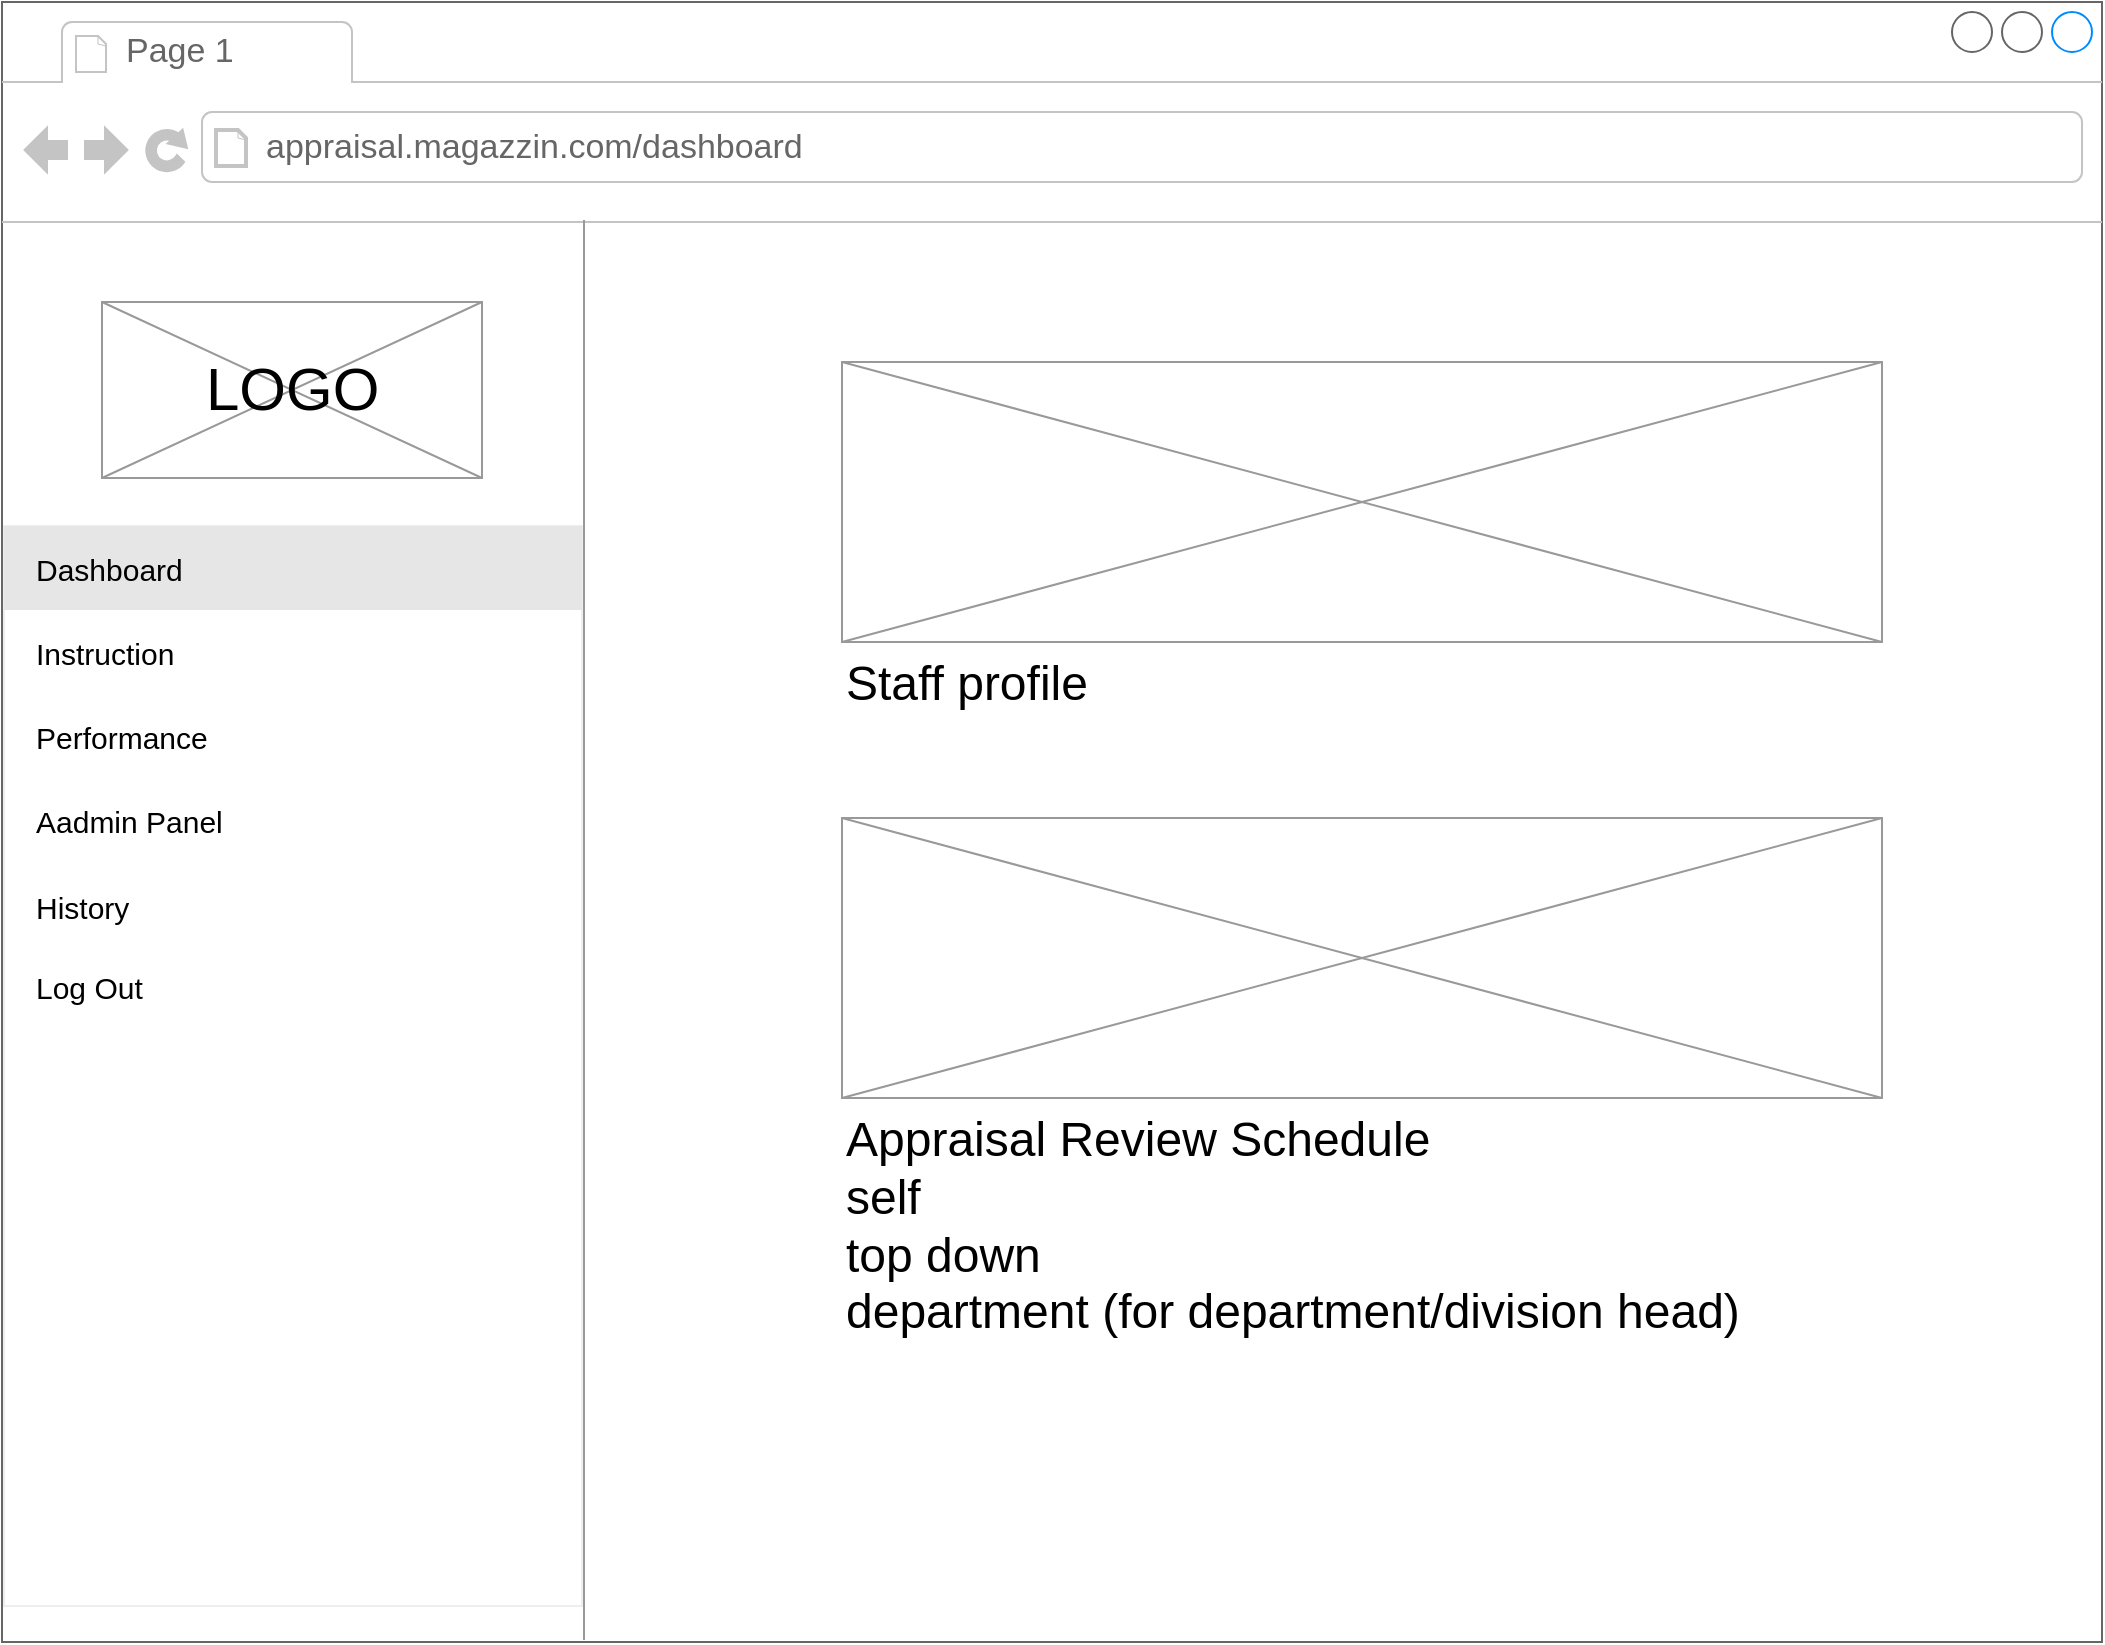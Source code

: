 <mxfile version="18.0.2" type="github">
  <diagram name="Page-1" id="2cc2dc42-3aac-f2a9-1cec-7a8b7cbee084">
    <mxGraphModel dx="1422" dy="762" grid="1" gridSize="10" guides="1" tooltips="1" connect="1" arrows="1" fold="1" page="1" pageScale="1" pageWidth="1100" pageHeight="850" background="none" math="0" shadow="0">
      <root>
        <mxCell id="0" />
        <mxCell id="1" parent="0" />
        <mxCell id="7026571954dc6520-1" value="" style="strokeWidth=1;shadow=0;dashed=0;align=center;html=1;shape=mxgraph.mockup.containers.browserWindow;rSize=0;strokeColor=#666666;mainText=,;recursiveResize=0;rounded=0;labelBackgroundColor=none;fontFamily=Verdana;fontSize=12;fillColor=#FFFFFF;" parent="1" vertex="1">
          <mxGeometry x="30" y="29" width="1050" height="820" as="geometry" />
        </mxCell>
        <mxCell id="7026571954dc6520-2" value="Page 1" style="strokeWidth=1;shadow=0;dashed=0;align=center;html=1;shape=mxgraph.mockup.containers.anchor;fontSize=17;fontColor=#666666;align=left;" parent="7026571954dc6520-1" vertex="1">
          <mxGeometry x="60" y="12" width="110" height="26" as="geometry" />
        </mxCell>
        <mxCell id="7026571954dc6520-3" value="appraisal.magazzin.com/dashboard" style="strokeWidth=1;shadow=0;dashed=0;align=center;html=1;shape=mxgraph.mockup.containers.anchor;rSize=0;fontSize=17;fontColor=#666666;align=left;" parent="7026571954dc6520-1" vertex="1">
          <mxGeometry x="130" y="60" width="310" height="26" as="geometry" />
        </mxCell>
        <mxCell id="7026571954dc6520-15" value="" style="verticalLabelPosition=bottom;shadow=0;dashed=0;align=center;html=1;verticalAlign=top;strokeWidth=1;shape=mxgraph.mockup.markup.line;strokeColor=#999999;rounded=0;labelBackgroundColor=none;fillColor=#ffffff;fontFamily=Verdana;fontSize=12;fontColor=#000000;rotation=90;" parent="7026571954dc6520-1" vertex="1">
          <mxGeometry x="-64" y="454" width="710" height="20" as="geometry" />
        </mxCell>
        <mxCell id="7026571954dc6520-16" value="Title 1" style="text;html=1;points=[];align=left;verticalAlign=top;spacingTop=-4;fontSize=15;fontFamily=Verdana" parent="7026571954dc6520-1" vertex="1">
          <mxGeometry x="20" y="330" width="170" height="30" as="geometry" />
        </mxCell>
        <mxCell id="SZr3nd6nF8tyNM994ILB-43" value="" style="verticalLabelPosition=bottom;shadow=0;dashed=0;align=center;html=1;verticalAlign=top;strokeWidth=1;shape=mxgraph.mockup.graphics.simpleIcon;strokeColor=#999999;fontFamily=Helvetica;fontSize=30;fillColor=#FFFFFF;" vertex="1" parent="7026571954dc6520-1">
          <mxGeometry x="50" y="150" width="190" height="88" as="geometry" />
        </mxCell>
        <mxCell id="7026571954dc6520-4" value="&lt;font face=&quot;Helvetica&quot;&gt;LOGO&lt;/font&gt;" style="text;html=1;points=[];align=left;verticalAlign=top;spacingTop=-4;fontSize=30;fontFamily=Verdana" parent="7026571954dc6520-1" vertex="1">
          <mxGeometry x="99.5" y="173" width="95" height="50" as="geometry" />
        </mxCell>
        <mxCell id="SZr3nd6nF8tyNM994ILB-44" value="&lt;span style=&quot;font-size: 24px;&quot;&gt;&lt;font style=&quot;font-size: 24px;&quot;&gt;Staff profile&lt;/font&gt;&lt;/span&gt;" style="verticalLabelPosition=bottom;shadow=0;dashed=0;align=left;html=1;verticalAlign=top;strokeWidth=1;shape=mxgraph.mockup.graphics.simpleIcon;strokeColor=#999999;fontFamily=Helvetica;fontSize=24;fillColor=#FFFFFF;flipH=1;flipV=1;noLabel=0;portConstraintRotation=0;connectable=1;" vertex="1" parent="7026571954dc6520-1">
          <mxGeometry x="420" y="180" width="520" height="140" as="geometry" />
        </mxCell>
        <mxCell id="SZr3nd6nF8tyNM994ILB-45" value="&lt;span style=&quot;font-size: 24px;&quot;&gt;Appraisal Review Schedule&lt;/span&gt;&lt;br style=&quot;font-size: 24px;&quot;&gt;&lt;div style=&quot;font-size: 24px;&quot;&gt;&lt;span style=&quot;background-color: initial; font-size: 24px;&quot;&gt;self&lt;/span&gt;&lt;/div&gt;&lt;div style=&quot;font-size: 24px;&quot;&gt;&lt;span style=&quot;background-color: initial; font-size: 24px;&quot;&gt;top down&lt;/span&gt;&lt;/div&gt;&lt;div style=&quot;font-size: 24px;&quot;&gt;&lt;span style=&quot;background-color: initial; font-size: 24px;&quot;&gt;department (for department/division head)&lt;/span&gt;&lt;/div&gt;" style="verticalLabelPosition=bottom;shadow=0;dashed=0;align=left;html=1;verticalAlign=top;strokeWidth=1;shape=mxgraph.mockup.graphics.simpleIcon;strokeColor=#999999;fontFamily=Helvetica;fontSize=24;fillColor=#FFFFFF;flipH=1;flipV=1;noLabel=0;portConstraintRotation=0;connectable=1;" vertex="1" parent="7026571954dc6520-1">
          <mxGeometry x="420" y="408" width="520" height="140" as="geometry" />
        </mxCell>
        <mxCell id="SZr3nd6nF8tyNM994ILB-3" value="" style="perimeter=none;dashed=0;shape=rect;fillColor=#ffffff;strokeColor=#eeeeee;shadow=0;labelBackgroundColor=#E6E6E6;" vertex="1" parent="1">
          <mxGeometry x="31" y="291" width="289" height="540" as="geometry" />
        </mxCell>
        <mxCell id="SZr3nd6nF8tyNM994ILB-4" value="Dashboard" style="text;verticalAlign=middle;fontSize=15;spacing=16;resizeWidth=1;labelBackgroundColor=none;labelBorderColor=none;fillColor=#E6E6E6;" vertex="1" parent="SZr3nd6nF8tyNM994ILB-3">
          <mxGeometry width="289.0" height="42" relative="1" as="geometry">
            <mxPoint as="offset" />
          </mxGeometry>
        </mxCell>
        <mxCell id="SZr3nd6nF8tyNM994ILB-5" value="Instruction" style="text;verticalAlign=middle;fontSize=15;spacing=16;resizeWidth=1;" vertex="1" parent="SZr3nd6nF8tyNM994ILB-3">
          <mxGeometry width="289.0" height="42" relative="1" as="geometry">
            <mxPoint y="42" as="offset" />
          </mxGeometry>
        </mxCell>
        <mxCell id="SZr3nd6nF8tyNM994ILB-6" value="Performance" style="text;verticalAlign=middle;fontSize=15;spacing=16;resizeWidth=1;" vertex="1" parent="SZr3nd6nF8tyNM994ILB-3">
          <mxGeometry width="289.0" height="42" relative="1" as="geometry">
            <mxPoint y="84" as="offset" />
          </mxGeometry>
        </mxCell>
        <mxCell id="SZr3nd6nF8tyNM994ILB-7" value="Aadmin Panel" style="text;verticalAlign=middle;fontSize=15;spacing=16;resizeWidth=1;" vertex="1" parent="SZr3nd6nF8tyNM994ILB-3">
          <mxGeometry width="289.0" height="42" relative="1" as="geometry">
            <mxPoint y="126" as="offset" />
          </mxGeometry>
        </mxCell>
        <mxCell id="SZr3nd6nF8tyNM994ILB-10" value="History" style="text;verticalAlign=middle;fontSize=15;spacing=16;resizeWidth=1;" vertex="1" parent="SZr3nd6nF8tyNM994ILB-3">
          <mxGeometry y="170" width="289.0" height="40" as="geometry" />
        </mxCell>
        <mxCell id="SZr3nd6nF8tyNM994ILB-11" value="Log Out" style="text;verticalAlign=middle;fontSize=15;spacing=16;resizeWidth=1;" vertex="1" parent="SZr3nd6nF8tyNM994ILB-3">
          <mxGeometry y="210" width="289.0" height="40" as="geometry" />
        </mxCell>
      </root>
    </mxGraphModel>
  </diagram>
</mxfile>
